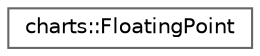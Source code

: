 digraph "Graphical Class Hierarchy"
{
 // LATEX_PDF_SIZE
  bgcolor="transparent";
  edge [fontname=Helvetica,fontsize=10,labelfontname=Helvetica,labelfontsize=10];
  node [fontname=Helvetica,fontsize=10,shape=box,height=0.2,width=0.4];
  rankdir="LR";
  Node0 [id="Node000000",label="charts::FloatingPoint",height=0.2,width=0.4,color="grey40", fillcolor="white", style="filled",URL="$structcharts_1_1FloatingPoint.html",tooltip=" "];
}
